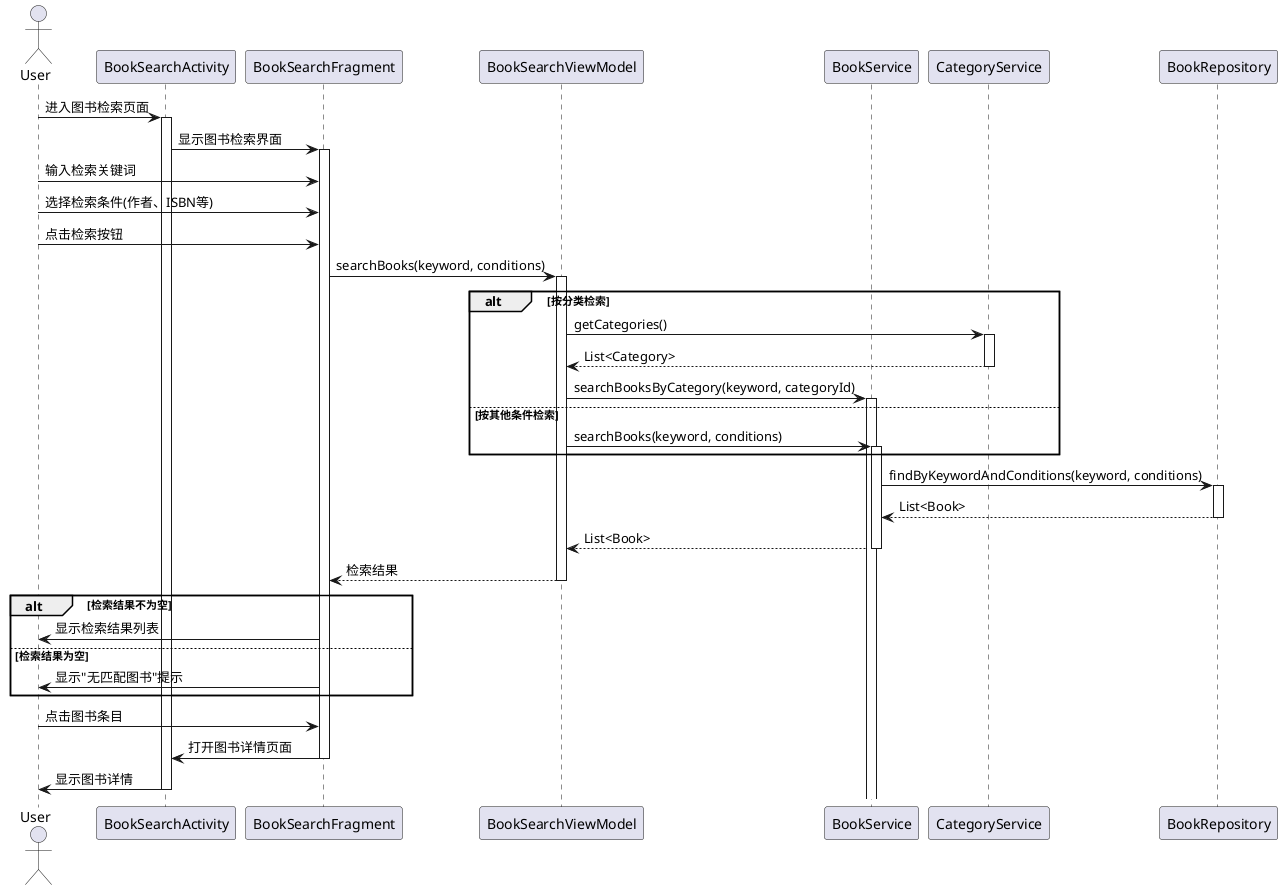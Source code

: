 @startuml
actor User
participant BookSearchActivity
participant BookSearchFragment
participant BookSearchViewModel
participant BookService
participant CategoryService
participant BookRepository

User -> BookSearchActivity: 进入图书检索页面
activate BookSearchActivity

BookSearchActivity -> BookSearchFragment: 显示图书检索界面
activate BookSearchFragment

User -> BookSearchFragment: 输入检索关键词
User -> BookSearchFragment: 选择检索条件(作者、ISBN等)
User -> BookSearchFragment: 点击检索按钮

BookSearchFragment -> BookSearchViewModel: searchBooks(keyword, conditions)
activate BookSearchViewModel

alt 按分类检索
    BookSearchViewModel -> CategoryService: getCategories()
    activate CategoryService
    CategoryService --> BookSearchViewModel: List<Category>
    deactivate CategoryService

    BookSearchViewModel -> BookService: searchBooksByCategory(keyword, categoryId)
    activate BookService
else 按其他条件检索
    BookSearchViewModel -> BookService: searchBooks(keyword, conditions)
    activate BookService
end

BookService -> BookRepository: findByKeywordAndConditions(keyword, conditions)
activate BookRepository
BookRepository --> BookService: List<Book>
deactivate BookRepository

BookService --> BookSearchViewModel: List<Book>
deactivate BookService

BookSearchViewModel --> BookSearchFragment: 检索结果
deactivate BookSearchViewModel

alt 检索结果不为空
    BookSearchFragment -> User: 显示检索结果列表
else 检索结果为空
    BookSearchFragment -> User: 显示"无匹配图书"提示
end

User -> BookSearchFragment: 点击图书条目
BookSearchFragment -> BookSearchActivity: 打开图书详情页面
deactivate BookSearchFragment

BookSearchActivity -> User: 显示图书详情
deactivate BookSearchActivity
@enduml